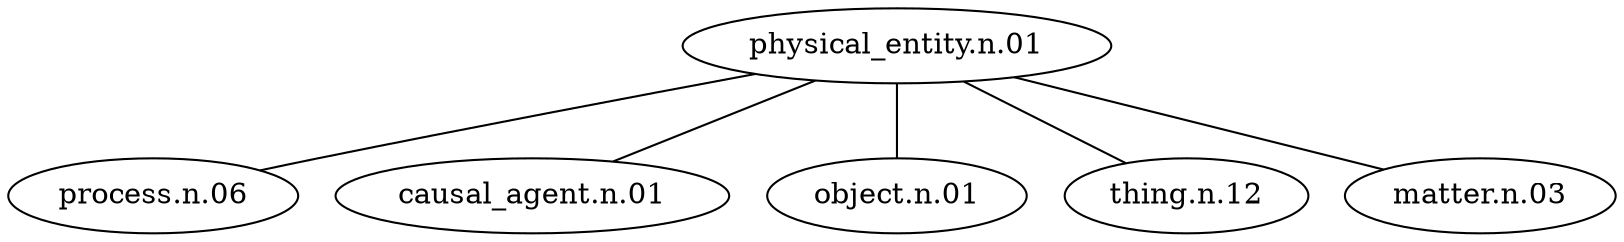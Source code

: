 graph physical_entity {
	"physical_entity.n.01" -- "process.n.06"
	"physical_entity.n.01" -- "causal_agent.n.01"
	"physical_entity.n.01" -- "object.n.01"
	"physical_entity.n.01" -- "thing.n.12"
	"physical_entity.n.01" -- "matter.n.03"
}
